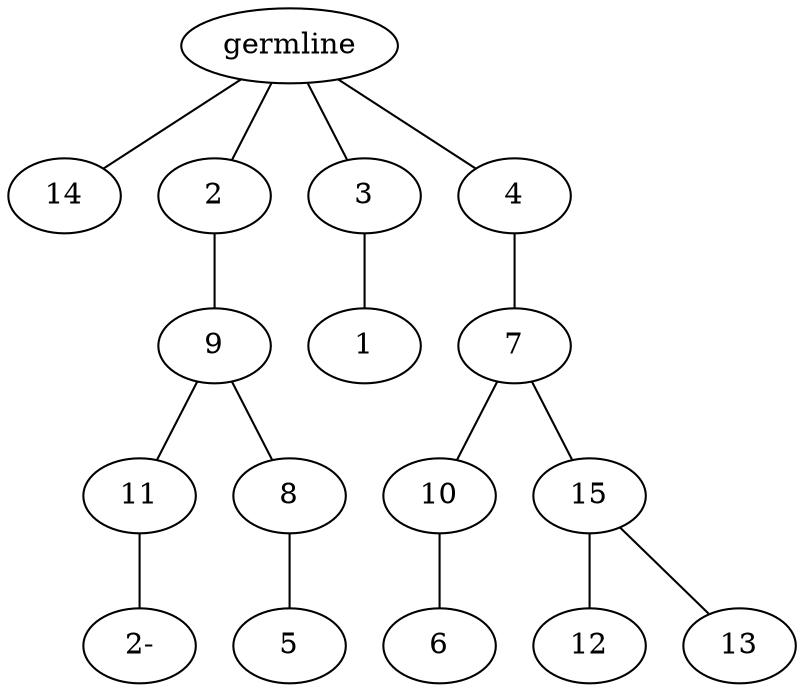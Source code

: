 graph tree {
    "140639366463552" [label="germline"];
    "140639366467200" [label="14"];
    "140639366466336" [label="2"];
    "140639366903504" [label="9"];
    "140639366802352" [label="11"];
    "140639365997856" [label="2-"];
    "140639366800336" [label="8"];
    "140639366530240" [label="5"];
    "140639366464512" [label="3"];
    "140639366800288" [label="1"];
    "140639366903648" [label="4"];
    "140639366530576" [label="7"];
    "140639366531392" [label="10"];
    "140639366531968" [label="6"];
    "140639366529136" [label="15"];
    "140639366101696" [label="12"];
    "140639366102128" [label="13"];
    "140639366463552" -- "140639366467200";
    "140639366463552" -- "140639366466336";
    "140639366463552" -- "140639366464512";
    "140639366463552" -- "140639366903648";
    "140639366466336" -- "140639366903504";
    "140639366903504" -- "140639366802352";
    "140639366903504" -- "140639366800336";
    "140639366802352" -- "140639365997856";
    "140639366800336" -- "140639366530240";
    "140639366464512" -- "140639366800288";
    "140639366903648" -- "140639366530576";
    "140639366530576" -- "140639366531392";
    "140639366530576" -- "140639366529136";
    "140639366531392" -- "140639366531968";
    "140639366529136" -- "140639366101696";
    "140639366529136" -- "140639366102128";
}
